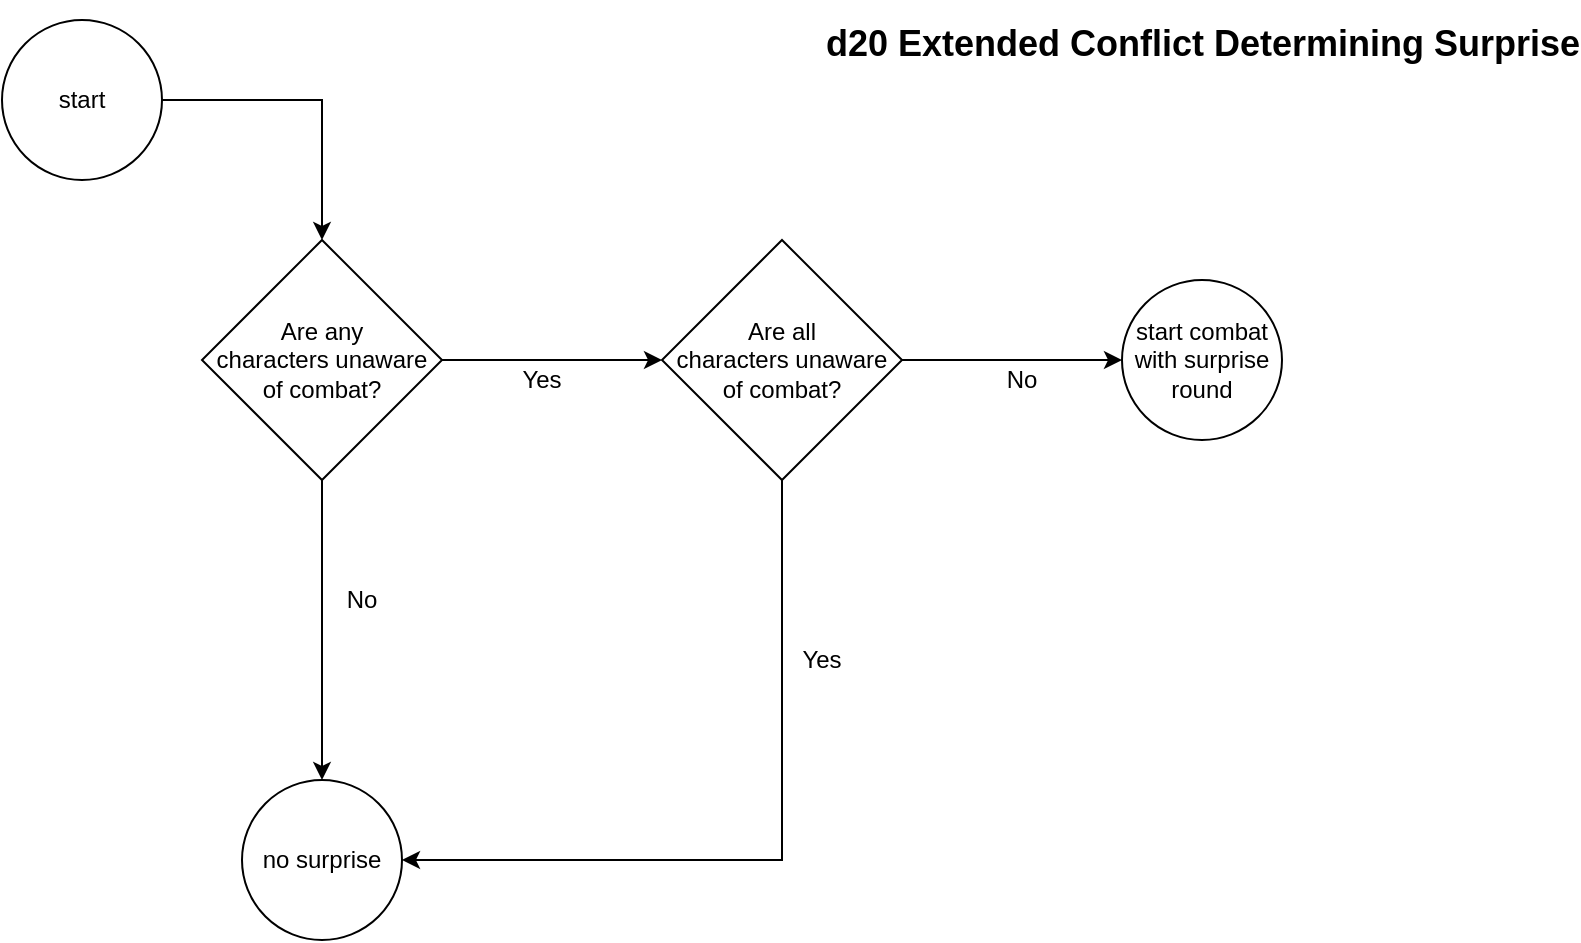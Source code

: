 <mxfile version="13.9.9" type="device"><diagram id="cMLvZ-H3RBNvJRK1x3uV" name="Page-1"><mxGraphModel dx="1038" dy="607" grid="1" gridSize="10" guides="1" tooltips="1" connect="1" arrows="1" fold="1" page="1" pageScale="1" pageWidth="850" pageHeight="1100" math="0" shadow="0"><root><mxCell id="0"/><mxCell id="1" parent="0"/><mxCell id="rog0QH3Wv_TRtRtop8O--13" style="edgeStyle=orthogonalEdgeStyle;rounded=0;orthogonalLoop=1;jettySize=auto;html=1;entryX=0.5;entryY=0;entryDx=0;entryDy=0;" edge="1" parent="1" source="z_CsjRBuXAtFIDPbEIpF-1" target="rog0QH3Wv_TRtRtop8O--2"><mxGeometry relative="1" as="geometry"/></mxCell><mxCell id="z_CsjRBuXAtFIDPbEIpF-1" value="start" style="ellipse;whiteSpace=wrap;html=1;aspect=fixed;" parent="1" vertex="1"><mxGeometry x="70" y="20" width="80" height="80" as="geometry"/></mxCell><mxCell id="z_CsjRBuXAtFIDPbEIpF-2" value="&lt;span style=&quot;font-size: 18px&quot;&gt;d20 Extended Conflict Determining Surprise&lt;/span&gt;" style="text;strokeColor=none;fillColor=none;html=1;fontSize=24;fontStyle=1;verticalAlign=middle;align=center;" parent="1" vertex="1"><mxGeometry x="620" y="10" width="100" height="40" as="geometry"/></mxCell><mxCell id="rog0QH3Wv_TRtRtop8O--3" style="edgeStyle=orthogonalEdgeStyle;rounded=0;orthogonalLoop=1;jettySize=auto;html=1;" edge="1" parent="1" source="rog0QH3Wv_TRtRtop8O--2" target="rog0QH3Wv_TRtRtop8O--15"><mxGeometry relative="1" as="geometry"><mxPoint x="400" y="190" as="targetPoint"/></mxGeometry></mxCell><mxCell id="rog0QH3Wv_TRtRtop8O--4" style="edgeStyle=orthogonalEdgeStyle;rounded=0;orthogonalLoop=1;jettySize=auto;html=1;exitX=0.5;exitY=1;exitDx=0;exitDy=0;entryX=0.5;entryY=0;entryDx=0;entryDy=0;" edge="1" parent="1" source="rog0QH3Wv_TRtRtop8O--2" target="rog0QH3Wv_TRtRtop8O--12"><mxGeometry relative="1" as="geometry"><mxPoint x="230" y="320" as="targetPoint"/></mxGeometry></mxCell><mxCell id="rog0QH3Wv_TRtRtop8O--2" value="Are any &lt;br&gt;characters unaware of combat?" style="rhombus;whiteSpace=wrap;html=1;" vertex="1" parent="1"><mxGeometry x="170" y="130" width="120" height="120" as="geometry"/></mxCell><mxCell id="rog0QH3Wv_TRtRtop8O--9" value="Yes" style="text;html=1;strokeColor=none;fillColor=none;align=center;verticalAlign=middle;whiteSpace=wrap;rounded=0;" vertex="1" parent="1"><mxGeometry x="320" y="190" width="40" height="20" as="geometry"/></mxCell><mxCell id="rog0QH3Wv_TRtRtop8O--10" value="No" style="text;html=1;strokeColor=none;fillColor=none;align=center;verticalAlign=middle;whiteSpace=wrap;rounded=0;" vertex="1" parent="1"><mxGeometry x="230" y="300" width="40" height="20" as="geometry"/></mxCell><mxCell id="rog0QH3Wv_TRtRtop8O--12" value="no surprise" style="ellipse;whiteSpace=wrap;html=1;aspect=fixed;" vertex="1" parent="1"><mxGeometry x="190" y="400" width="80" height="80" as="geometry"/></mxCell><mxCell id="rog0QH3Wv_TRtRtop8O--16" style="edgeStyle=orthogonalEdgeStyle;rounded=0;orthogonalLoop=1;jettySize=auto;html=1;exitX=0.5;exitY=1;exitDx=0;exitDy=0;entryX=1;entryY=0.5;entryDx=0;entryDy=0;" edge="1" parent="1" source="rog0QH3Wv_TRtRtop8O--15" target="rog0QH3Wv_TRtRtop8O--12"><mxGeometry relative="1" as="geometry"/></mxCell><mxCell id="rog0QH3Wv_TRtRtop8O--22" style="edgeStyle=orthogonalEdgeStyle;rounded=0;orthogonalLoop=1;jettySize=auto;html=1;exitX=1;exitY=0.5;exitDx=0;exitDy=0;" edge="1" parent="1" source="rog0QH3Wv_TRtRtop8O--15" target="rog0QH3Wv_TRtRtop8O--20"><mxGeometry relative="1" as="geometry"/></mxCell><mxCell id="rog0QH3Wv_TRtRtop8O--15" value="Are all &lt;br&gt;characters unaware of combat?" style="rhombus;whiteSpace=wrap;html=1;" vertex="1" parent="1"><mxGeometry x="400" y="130" width="120" height="120" as="geometry"/></mxCell><mxCell id="rog0QH3Wv_TRtRtop8O--17" value="Yes" style="text;html=1;strokeColor=none;fillColor=none;align=center;verticalAlign=middle;whiteSpace=wrap;rounded=0;" vertex="1" parent="1"><mxGeometry x="460" y="330" width="40" height="20" as="geometry"/></mxCell><mxCell id="rog0QH3Wv_TRtRtop8O--20" value="start combat with surprise round" style="ellipse;whiteSpace=wrap;html=1;aspect=fixed;" vertex="1" parent="1"><mxGeometry x="630" y="150" width="80" height="80" as="geometry"/></mxCell><mxCell id="rog0QH3Wv_TRtRtop8O--23" value="No" style="text;html=1;strokeColor=none;fillColor=none;align=center;verticalAlign=middle;whiteSpace=wrap;rounded=0;" vertex="1" parent="1"><mxGeometry x="560" y="190" width="40" height="20" as="geometry"/></mxCell></root></mxGraphModel></diagram></mxfile>